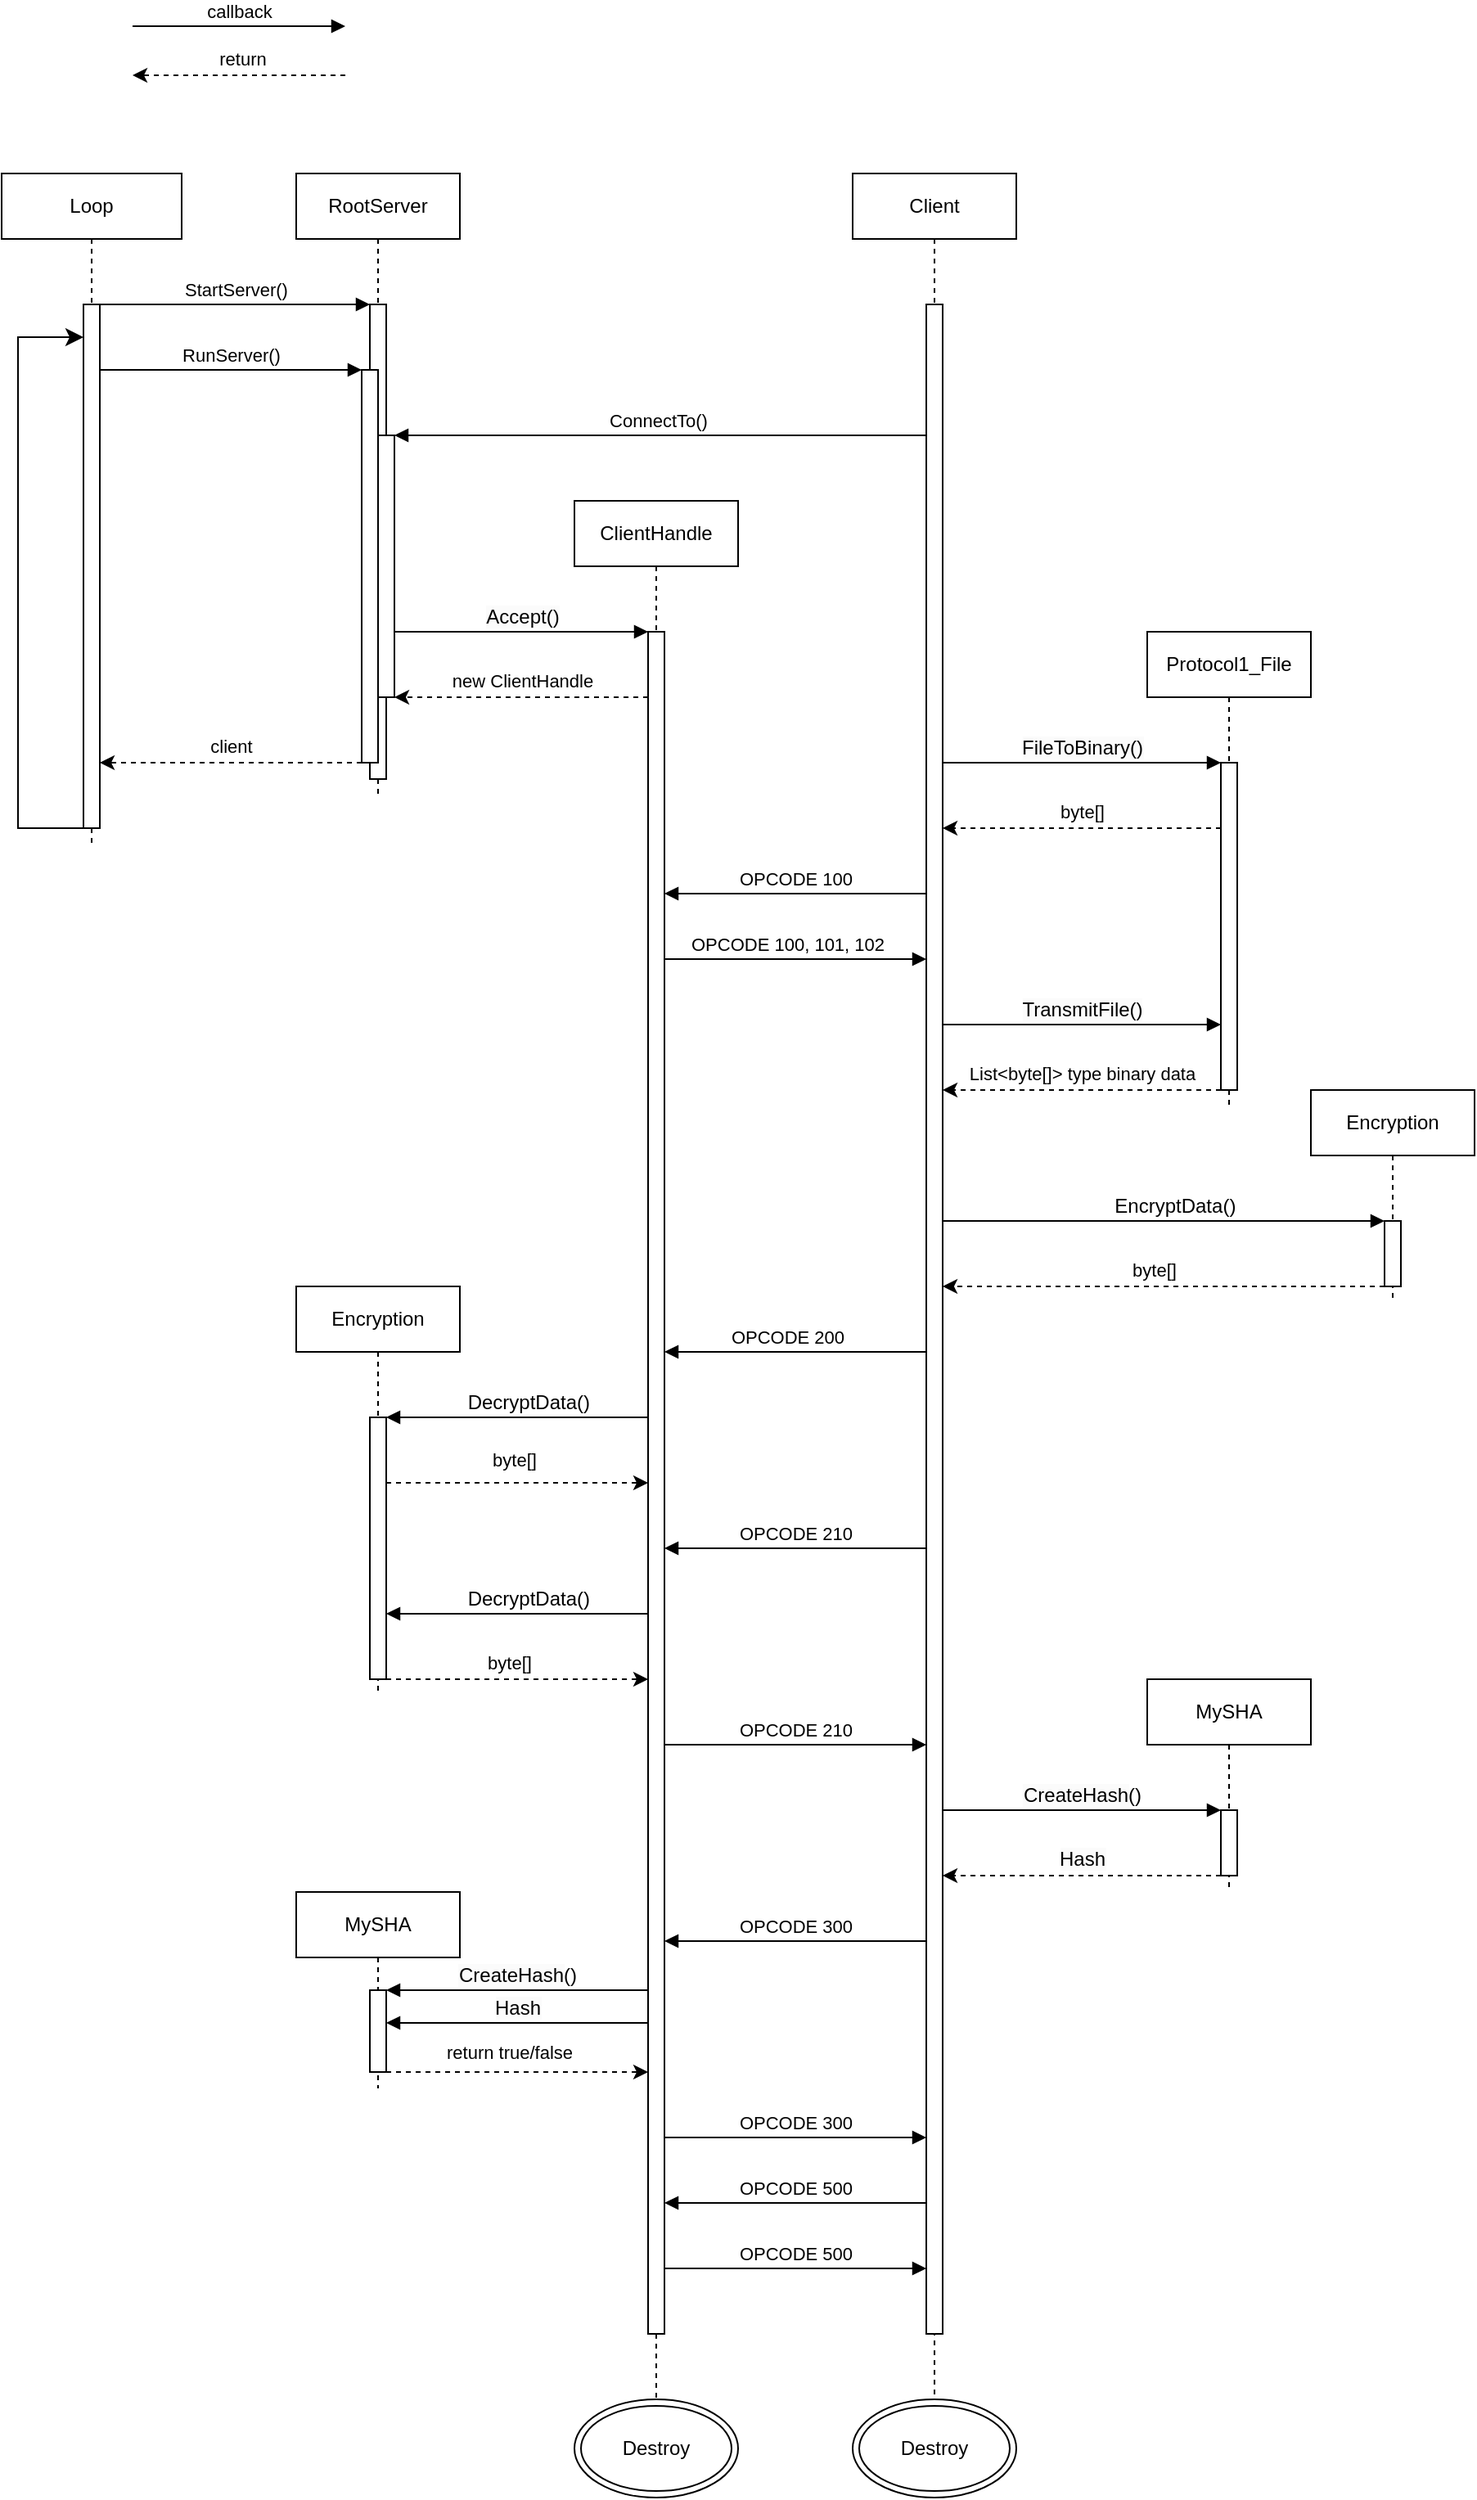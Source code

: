 <mxfile version="24.2.0" type="github" pages="2">
  <diagram name="FlowChart" id="2YBvvXClWsGukQMizWep">
    <mxGraphModel dx="5070" dy="2893" grid="1" gridSize="10" guides="1" tooltips="1" connect="1" arrows="1" fold="1" page="1" pageScale="1" pageWidth="850" pageHeight="1100" math="0" shadow="0">
      <root>
        <mxCell id="0" />
        <mxCell id="1" parent="0" />
        <mxCell id="aM9ryv3xv72pqoxQDRHE-1" value="Loop" style="shape=umlLifeline;perimeter=lifelinePerimeter;whiteSpace=wrap;html=1;container=0;dropTarget=0;collapsible=0;recursiveResize=0;outlineConnect=0;portConstraint=eastwest;newEdgeStyle={&quot;edgeStyle&quot;:&quot;elbowEdgeStyle&quot;,&quot;elbow&quot;:&quot;vertical&quot;,&quot;curved&quot;:0,&quot;rounded&quot;:0};" parent="1" vertex="1">
          <mxGeometry x="240" y="120" width="110" height="410" as="geometry" />
        </mxCell>
        <mxCell id="aM9ryv3xv72pqoxQDRHE-2" value="" style="html=1;points=[];perimeter=orthogonalPerimeter;outlineConnect=0;targetShapes=umlLifeline;portConstraint=eastwest;newEdgeStyle={&quot;edgeStyle&quot;:&quot;elbowEdgeStyle&quot;,&quot;elbow&quot;:&quot;vertical&quot;,&quot;curved&quot;:0,&quot;rounded&quot;:0};" parent="aM9ryv3xv72pqoxQDRHE-1" vertex="1">
          <mxGeometry x="50" y="80" width="10" height="320" as="geometry" />
        </mxCell>
        <mxCell id="aM9ryv3xv72pqoxQDRHE-5" value="RootServer" style="shape=umlLifeline;perimeter=lifelinePerimeter;whiteSpace=wrap;html=1;container=0;dropTarget=0;collapsible=0;recursiveResize=0;outlineConnect=0;portConstraint=eastwest;newEdgeStyle={&quot;edgeStyle&quot;:&quot;elbowEdgeStyle&quot;,&quot;elbow&quot;:&quot;vertical&quot;,&quot;curved&quot;:0,&quot;rounded&quot;:0};" parent="1" vertex="1">
          <mxGeometry x="420" y="120" width="100" height="380" as="geometry" />
        </mxCell>
        <mxCell id="aM9ryv3xv72pqoxQDRHE-6" value="" style="html=1;points=[];perimeter=orthogonalPerimeter;outlineConnect=0;targetShapes=umlLifeline;portConstraint=eastwest;newEdgeStyle={&quot;edgeStyle&quot;:&quot;elbowEdgeStyle&quot;,&quot;elbow&quot;:&quot;vertical&quot;,&quot;curved&quot;:0,&quot;rounded&quot;:0};" parent="aM9ryv3xv72pqoxQDRHE-5" vertex="1">
          <mxGeometry x="45" y="80" width="10" height="290" as="geometry" />
        </mxCell>
        <mxCell id="BWTJIb0yomok6V5Ke0bs-16" value="" style="html=1;points=[];perimeter=orthogonalPerimeter;outlineConnect=0;targetShapes=umlLifeline;portConstraint=eastwest;newEdgeStyle={&quot;edgeStyle&quot;:&quot;elbowEdgeStyle&quot;,&quot;elbow&quot;:&quot;vertical&quot;,&quot;curved&quot;:0,&quot;rounded&quot;:0};" parent="aM9ryv3xv72pqoxQDRHE-5" vertex="1">
          <mxGeometry x="40" y="120" width="10" height="240" as="geometry" />
        </mxCell>
        <mxCell id="BWTJIb0yomok6V5Ke0bs-19" value="" style="html=1;points=[];perimeter=orthogonalPerimeter;outlineConnect=0;targetShapes=umlLifeline;portConstraint=eastwest;newEdgeStyle={&quot;edgeStyle&quot;:&quot;elbowEdgeStyle&quot;,&quot;elbow&quot;:&quot;vertical&quot;,&quot;curved&quot;:0,&quot;rounded&quot;:0};" parent="aM9ryv3xv72pqoxQDRHE-5" vertex="1">
          <mxGeometry x="50" y="160" width="10" height="160" as="geometry" />
        </mxCell>
        <mxCell id="aM9ryv3xv72pqoxQDRHE-7" value="StartServer()" style="html=1;verticalAlign=bottom;endArrow=block;edgeStyle=elbowEdgeStyle;elbow=vertical;curved=0;rounded=0;" parent="1" source="aM9ryv3xv72pqoxQDRHE-2" target="aM9ryv3xv72pqoxQDRHE-6" edge="1">
          <mxGeometry relative="1" as="geometry">
            <mxPoint x="395" y="210" as="sourcePoint" />
            <Array as="points">
              <mxPoint x="380" y="200" />
            </Array>
          </mxGeometry>
        </mxCell>
        <mxCell id="aM9ryv3xv72pqoxQDRHE-9" value="callback" style="html=1;verticalAlign=bottom;endArrow=block;edgeStyle=elbowEdgeStyle;elbow=vertical;curved=0;rounded=0;" parent="1" edge="1">
          <mxGeometry relative="1" as="geometry">
            <mxPoint x="320" y="30" as="sourcePoint" />
            <Array as="points">
              <mxPoint x="430" y="30" />
            </Array>
            <mxPoint x="450" y="30" as="targetPoint" />
          </mxGeometry>
        </mxCell>
        <mxCell id="BWTJIb0yomok6V5Ke0bs-8" value="ClientHandle" style="shape=umlLifeline;perimeter=lifelinePerimeter;whiteSpace=wrap;html=1;container=0;dropTarget=0;collapsible=0;recursiveResize=0;outlineConnect=0;portConstraint=eastwest;newEdgeStyle={&quot;edgeStyle&quot;:&quot;elbowEdgeStyle&quot;,&quot;elbow&quot;:&quot;vertical&quot;,&quot;curved&quot;:0,&quot;rounded&quot;:0};" parent="1" vertex="1">
          <mxGeometry x="590" y="320" width="100" height="1160" as="geometry" />
        </mxCell>
        <mxCell id="BWTJIb0yomok6V5Ke0bs-9" value="" style="html=1;points=[];perimeter=orthogonalPerimeter;outlineConnect=0;targetShapes=umlLifeline;portConstraint=eastwest;newEdgeStyle={&quot;edgeStyle&quot;:&quot;elbowEdgeStyle&quot;,&quot;elbow&quot;:&quot;vertical&quot;,&quot;curved&quot;:0,&quot;rounded&quot;:0};" parent="BWTJIb0yomok6V5Ke0bs-8" vertex="1">
          <mxGeometry x="45" y="80" width="10" height="1040" as="geometry" />
        </mxCell>
        <mxCell id="BWTJIb0yomok6V5Ke0bs-10" value="Client" style="shape=umlLifeline;perimeter=lifelinePerimeter;whiteSpace=wrap;html=1;container=0;dropTarget=0;collapsible=0;recursiveResize=0;outlineConnect=0;portConstraint=eastwest;newEdgeStyle={&quot;edgeStyle&quot;:&quot;elbowEdgeStyle&quot;,&quot;elbow&quot;:&quot;vertical&quot;,&quot;curved&quot;:0,&quot;rounded&quot;:0};" parent="1" vertex="1">
          <mxGeometry x="760" y="120" width="100" height="1360" as="geometry" />
        </mxCell>
        <mxCell id="BWTJIb0yomok6V5Ke0bs-11" value="" style="html=1;points=[];perimeter=orthogonalPerimeter;outlineConnect=0;targetShapes=umlLifeline;portConstraint=eastwest;newEdgeStyle={&quot;edgeStyle&quot;:&quot;elbowEdgeStyle&quot;,&quot;elbow&quot;:&quot;vertical&quot;,&quot;curved&quot;:0,&quot;rounded&quot;:0};" parent="BWTJIb0yomok6V5Ke0bs-10" vertex="1">
          <mxGeometry x="45" y="80" width="10" height="1240" as="geometry" />
        </mxCell>
        <mxCell id="BWTJIb0yomok6V5Ke0bs-12" value="RunServer()" style="html=1;verticalAlign=bottom;endArrow=block;edgeStyle=elbowEdgeStyle;elbow=vertical;curved=0;rounded=0;entryX=0;entryY=0;entryDx=0;entryDy=0;" parent="1" source="aM9ryv3xv72pqoxQDRHE-2" edge="1">
          <mxGeometry relative="1" as="geometry">
            <mxPoint x="310" y="210" as="sourcePoint" />
            <Array as="points">
              <mxPoint x="390" y="240" />
            </Array>
            <mxPoint x="460" y="240" as="targetPoint" />
          </mxGeometry>
        </mxCell>
        <mxCell id="BWTJIb0yomok6V5Ke0bs-13" value="ConnectTo()" style="html=1;verticalAlign=bottom;endArrow=block;edgeStyle=elbowEdgeStyle;elbow=vertical;curved=0;rounded=0;" parent="1" source="BWTJIb0yomok6V5Ke0bs-11" target="BWTJIb0yomok6V5Ke0bs-19" edge="1">
          <mxGeometry x="0.011" relative="1" as="geometry">
            <mxPoint x="570" y="300" as="sourcePoint" />
            <Array as="points">
              <mxPoint x="550" y="280" />
            </Array>
            <mxPoint x="480" y="280" as="targetPoint" />
            <mxPoint as="offset" />
          </mxGeometry>
        </mxCell>
        <mxCell id="BWTJIb0yomok6V5Ke0bs-17" value="" style="endArrow=classic;html=1;rounded=0;dashed=1;" parent="1" source="BWTJIb0yomok6V5Ke0bs-16" target="aM9ryv3xv72pqoxQDRHE-2" edge="1">
          <mxGeometry width="50" height="50" relative="1" as="geometry">
            <mxPoint x="490" y="330" as="sourcePoint" />
            <mxPoint x="540" y="280" as="targetPoint" />
            <Array as="points">
              <mxPoint x="380" y="480" />
            </Array>
          </mxGeometry>
        </mxCell>
        <mxCell id="BWTJIb0yomok6V5Ke0bs-18" value="client" style="edgeLabel;html=1;align=center;verticalAlign=middle;resizable=0;points=[];" parent="BWTJIb0yomok6V5Ke0bs-17" vertex="1" connectable="0">
          <mxGeometry x="0.113" y="1" relative="1" as="geometry">
            <mxPoint x="9" y="-11" as="offset" />
          </mxGeometry>
        </mxCell>
        <mxCell id="BWTJIb0yomok6V5Ke0bs-20" value="&lt;span style=&quot;font-size: 12px; text-wrap-mode: wrap; background-color: rgb(251, 251, 251);&quot;&gt;Accept()&lt;/span&gt;" style="html=1;verticalAlign=bottom;endArrow=block;edgeStyle=elbowEdgeStyle;elbow=vertical;curved=0;rounded=0;" parent="1" source="BWTJIb0yomok6V5Ke0bs-19" target="BWTJIb0yomok6V5Ke0bs-9" edge="1">
          <mxGeometry x="-0.003" relative="1" as="geometry">
            <mxPoint x="310" y="210" as="sourcePoint" />
            <Array as="points">
              <mxPoint x="510" y="400" />
            </Array>
            <mxPoint x="475" y="210" as="targetPoint" />
            <mxPoint as="offset" />
          </mxGeometry>
        </mxCell>
        <mxCell id="BWTJIb0yomok6V5Ke0bs-21" value="" style="endArrow=classic;html=1;rounded=0;dashed=1;" parent="1" source="BWTJIb0yomok6V5Ke0bs-9" target="BWTJIb0yomok6V5Ke0bs-19" edge="1">
          <mxGeometry width="50" height="50" relative="1" as="geometry">
            <mxPoint x="470" y="330" as="sourcePoint" />
            <mxPoint x="310" y="330" as="targetPoint" />
            <Array as="points">
              <mxPoint x="590" y="440" />
            </Array>
          </mxGeometry>
        </mxCell>
        <mxCell id="BWTJIb0yomok6V5Ke0bs-22" value="new ClientHandle" style="edgeLabel;html=1;align=center;verticalAlign=middle;resizable=0;points=[];" parent="BWTJIb0yomok6V5Ke0bs-21" vertex="1" connectable="0">
          <mxGeometry x="0.113" y="1" relative="1" as="geometry">
            <mxPoint x="9" y="-11" as="offset" />
          </mxGeometry>
        </mxCell>
        <mxCell id="dHwghNjNQ53B7s980lVL-1" value="" style="endArrow=classic;html=1;rounded=0;dashed=1;" parent="1" edge="1">
          <mxGeometry width="50" height="50" relative="1" as="geometry">
            <mxPoint x="450" y="60" as="sourcePoint" />
            <mxPoint x="320" y="60" as="targetPoint" />
            <Array as="points">
              <mxPoint x="430" y="60" />
            </Array>
          </mxGeometry>
        </mxCell>
        <mxCell id="dHwghNjNQ53B7s980lVL-2" value="return" style="edgeLabel;html=1;align=center;verticalAlign=middle;resizable=0;points=[];" parent="dHwghNjNQ53B7s980lVL-1" vertex="1" connectable="0">
          <mxGeometry x="0.113" y="1" relative="1" as="geometry">
            <mxPoint x="9" y="-11" as="offset" />
          </mxGeometry>
        </mxCell>
        <mxCell id="dHwghNjNQ53B7s980lVL-3" value="OPCODE 100" style="html=1;verticalAlign=bottom;endArrow=block;edgeStyle=elbowEdgeStyle;elbow=vertical;curved=0;rounded=0;" parent="1" source="BWTJIb0yomok6V5Ke0bs-11" target="BWTJIb0yomok6V5Ke0bs-9" edge="1">
          <mxGeometry relative="1" as="geometry">
            <mxPoint x="630" y="500" as="sourcePoint" />
            <Array as="points">
              <mxPoint x="670" y="560" />
            </Array>
            <mxPoint x="795" y="500" as="targetPoint" />
          </mxGeometry>
        </mxCell>
        <mxCell id="dHwghNjNQ53B7s980lVL-4" value="OPCODE 100, 101, 102" style="html=1;verticalAlign=bottom;endArrow=block;edgeStyle=elbowEdgeStyle;elbow=vertical;curved=0;rounded=0;" parent="1" source="BWTJIb0yomok6V5Ke0bs-9" target="BWTJIb0yomok6V5Ke0bs-11" edge="1">
          <mxGeometry x="-0.062" relative="1" as="geometry">
            <mxPoint x="815" y="490" as="sourcePoint" />
            <Array as="points">
              <mxPoint x="760" y="600" />
            </Array>
            <mxPoint x="655" y="490" as="targetPoint" />
            <mxPoint as="offset" />
          </mxGeometry>
        </mxCell>
        <mxCell id="dHwghNjNQ53B7s980lVL-5" value="OPCODE 200" style="html=1;verticalAlign=bottom;endArrow=block;edgeStyle=elbowEdgeStyle;elbow=vertical;curved=0;rounded=0;" parent="1" source="BWTJIb0yomok6V5Ke0bs-11" target="BWTJIb0yomok6V5Ke0bs-9" edge="1">
          <mxGeometry x="0.062" relative="1" as="geometry">
            <mxPoint x="750" y="610" as="sourcePoint" />
            <Array as="points">
              <mxPoint x="680" y="840" />
            </Array>
            <mxPoint x="640" y="560" as="targetPoint" />
            <mxPoint as="offset" />
          </mxGeometry>
        </mxCell>
        <mxCell id="dHwghNjNQ53B7s980lVL-6" value="OPCODE 300" style="html=1;verticalAlign=bottom;endArrow=block;edgeStyle=elbowEdgeStyle;elbow=vertical;curved=0;rounded=0;" parent="1" source="BWTJIb0yomok6V5Ke0bs-11" target="BWTJIb0yomok6V5Ke0bs-9" edge="1">
          <mxGeometry relative="1" as="geometry">
            <mxPoint x="655" y="530" as="sourcePoint" />
            <Array as="points">
              <mxPoint x="760" y="1200" />
            </Array>
            <mxPoint x="710" y="600" as="targetPoint" />
            <mxPoint as="offset" />
          </mxGeometry>
        </mxCell>
        <mxCell id="dHwghNjNQ53B7s980lVL-7" value="OPCODE 300" style="html=1;verticalAlign=bottom;endArrow=block;edgeStyle=elbowEdgeStyle;elbow=vertical;curved=0;rounded=0;" parent="1" source="BWTJIb0yomok6V5Ke0bs-9" target="BWTJIb0yomok6V5Ke0bs-11" edge="1">
          <mxGeometry relative="1" as="geometry">
            <mxPoint x="655" y="650" as="sourcePoint" />
            <Array as="points">
              <mxPoint x="760" y="1320" />
            </Array>
            <mxPoint x="815" y="650" as="targetPoint" />
            <mxPoint as="offset" />
          </mxGeometry>
        </mxCell>
        <mxCell id="dHwghNjNQ53B7s980lVL-8" value="OPCODE 210" style="html=1;verticalAlign=bottom;endArrow=block;edgeStyle=elbowEdgeStyle;elbow=vertical;curved=0;rounded=0;" parent="1" source="BWTJIb0yomok6V5Ke0bs-9" target="BWTJIb0yomok6V5Ke0bs-11" edge="1">
          <mxGeometry relative="1" as="geometry">
            <mxPoint x="655" y="690" as="sourcePoint" />
            <Array as="points">
              <mxPoint x="730" y="1080" />
            </Array>
            <mxPoint x="815" y="690" as="targetPoint" />
            <mxPoint as="offset" />
          </mxGeometry>
        </mxCell>
        <mxCell id="dHwghNjNQ53B7s980lVL-11" value="Protocol1_File" style="shape=umlLifeline;perimeter=lifelinePerimeter;whiteSpace=wrap;html=1;container=0;dropTarget=0;collapsible=0;recursiveResize=0;outlineConnect=0;portConstraint=eastwest;newEdgeStyle={&quot;edgeStyle&quot;:&quot;elbowEdgeStyle&quot;,&quot;elbow&quot;:&quot;vertical&quot;,&quot;curved&quot;:0,&quot;rounded&quot;:0};" parent="1" vertex="1">
          <mxGeometry x="940" y="400" width="100" height="290" as="geometry" />
        </mxCell>
        <mxCell id="dHwghNjNQ53B7s980lVL-12" value="" style="html=1;points=[];perimeter=orthogonalPerimeter;outlineConnect=0;targetShapes=umlLifeline;portConstraint=eastwest;newEdgeStyle={&quot;edgeStyle&quot;:&quot;elbowEdgeStyle&quot;,&quot;elbow&quot;:&quot;vertical&quot;,&quot;curved&quot;:0,&quot;rounded&quot;:0};" parent="dHwghNjNQ53B7s980lVL-11" vertex="1">
          <mxGeometry x="45" y="80" width="10" height="200" as="geometry" />
        </mxCell>
        <mxCell id="dHwghNjNQ53B7s980lVL-13" value="&lt;span style=&quot;font-size: 12px; text-wrap-mode: wrap; background-color: rgb(251, 251, 251);&quot;&gt;FileToBinary()&lt;/span&gt;" style="html=1;verticalAlign=bottom;endArrow=block;edgeStyle=elbowEdgeStyle;elbow=vertical;curved=0;rounded=0;" parent="1" source="BWTJIb0yomok6V5Ke0bs-11" target="dHwghNjNQ53B7s980lVL-12" edge="1">
          <mxGeometry x="-0.003" relative="1" as="geometry">
            <mxPoint x="800" y="520" as="sourcePoint" />
            <Array as="points">
              <mxPoint x="860" y="480" />
            </Array>
            <mxPoint x="955" y="520" as="targetPoint" />
            <mxPoint as="offset" />
          </mxGeometry>
        </mxCell>
        <mxCell id="dHwghNjNQ53B7s980lVL-14" value="" style="endArrow=classic;html=1;rounded=0;dashed=1;" parent="1" source="dHwghNjNQ53B7s980lVL-12" target="BWTJIb0yomok6V5Ke0bs-11" edge="1">
          <mxGeometry width="50" height="50" relative="1" as="geometry">
            <mxPoint x="645" y="450" as="sourcePoint" />
            <mxPoint x="490" y="450" as="targetPoint" />
            <Array as="points">
              <mxPoint x="940" y="520" />
            </Array>
          </mxGeometry>
        </mxCell>
        <mxCell id="dHwghNjNQ53B7s980lVL-15" value="byte[]" style="edgeLabel;html=1;align=center;verticalAlign=middle;resizable=0;points=[];" parent="dHwghNjNQ53B7s980lVL-14" vertex="1" connectable="0">
          <mxGeometry x="0.113" y="1" relative="1" as="geometry">
            <mxPoint x="9" y="-11" as="offset" />
          </mxGeometry>
        </mxCell>
        <mxCell id="dHwghNjNQ53B7s980lVL-16" value="&lt;span style=&quot;font-size: 12px; text-wrap-mode: wrap; background-color: rgb(251, 251, 251);&quot;&gt;TransmitFile()&lt;/span&gt;" style="html=1;verticalAlign=bottom;endArrow=block;edgeStyle=elbowEdgeStyle;elbow=vertical;curved=0;rounded=0;" parent="1" source="BWTJIb0yomok6V5Ke0bs-11" target="dHwghNjNQ53B7s980lVL-12" edge="1">
          <mxGeometry x="-0.003" relative="1" as="geometry">
            <mxPoint x="820" y="570" as="sourcePoint" />
            <Array as="points">
              <mxPoint x="830" y="640" />
            </Array>
            <mxPoint x="990" y="570" as="targetPoint" />
            <mxPoint as="offset" />
          </mxGeometry>
        </mxCell>
        <mxCell id="dHwghNjNQ53B7s980lVL-17" value="" style="endArrow=classic;html=1;rounded=0;dashed=1;" parent="1" source="dHwghNjNQ53B7s980lVL-12" target="BWTJIb0yomok6V5Ke0bs-11" edge="1">
          <mxGeometry width="50" height="50" relative="1" as="geometry">
            <mxPoint x="995" y="560" as="sourcePoint" />
            <mxPoint x="825" y="560" as="targetPoint" />
            <Array as="points">
              <mxPoint x="920" y="680" />
            </Array>
          </mxGeometry>
        </mxCell>
        <mxCell id="dHwghNjNQ53B7s980lVL-18" value="List&amp;lt;byte[]&amp;gt; type binary data" style="edgeLabel;html=1;align=center;verticalAlign=middle;resizable=0;points=[];" parent="dHwghNjNQ53B7s980lVL-17" vertex="1" connectable="0">
          <mxGeometry x="0.113" y="1" relative="1" as="geometry">
            <mxPoint x="9" y="-11" as="offset" />
          </mxGeometry>
        </mxCell>
        <mxCell id="pczVk37zEd-j-2-A9qn--1" value="OPCODE 210" style="html=1;verticalAlign=bottom;endArrow=block;edgeStyle=elbowEdgeStyle;elbow=vertical;curved=0;rounded=0;" parent="1" source="BWTJIb0yomok6V5Ke0bs-11" target="BWTJIb0yomok6V5Ke0bs-9" edge="1">
          <mxGeometry relative="1" as="geometry">
            <mxPoint x="815" y="730" as="sourcePoint" />
            <Array as="points">
              <mxPoint x="750" y="960" />
            </Array>
            <mxPoint x="655" y="730" as="targetPoint" />
          </mxGeometry>
        </mxCell>
        <mxCell id="pczVk37zEd-j-2-A9qn--3" value="Encryption" style="shape=umlLifeline;perimeter=lifelinePerimeter;whiteSpace=wrap;html=1;container=0;dropTarget=0;collapsible=0;recursiveResize=0;outlineConnect=0;portConstraint=eastwest;newEdgeStyle={&quot;edgeStyle&quot;:&quot;elbowEdgeStyle&quot;,&quot;elbow&quot;:&quot;vertical&quot;,&quot;curved&quot;:0,&quot;rounded&quot;:0};" parent="1" vertex="1">
          <mxGeometry x="1040" y="680" width="100" height="130" as="geometry" />
        </mxCell>
        <mxCell id="pczVk37zEd-j-2-A9qn--4" value="" style="html=1;points=[];perimeter=orthogonalPerimeter;outlineConnect=0;targetShapes=umlLifeline;portConstraint=eastwest;newEdgeStyle={&quot;edgeStyle&quot;:&quot;elbowEdgeStyle&quot;,&quot;elbow&quot;:&quot;vertical&quot;,&quot;curved&quot;:0,&quot;rounded&quot;:0};" parent="pczVk37zEd-j-2-A9qn--3" vertex="1">
          <mxGeometry x="45" y="80" width="10" height="40" as="geometry" />
        </mxCell>
        <mxCell id="pczVk37zEd-j-2-A9qn--5" value="&lt;div&gt;&lt;span style=&quot;font-size: 12px; text-wrap-mode: wrap;&quot;&gt;&amp;nbsp; &amp;nbsp; EncryptData()&lt;/span&gt;&lt;/div&gt;" style="html=1;verticalAlign=bottom;endArrow=block;edgeStyle=elbowEdgeStyle;elbow=vertical;curved=0;rounded=0;" parent="1" source="BWTJIb0yomok6V5Ke0bs-11" target="pczVk37zEd-j-2-A9qn--4" edge="1">
          <mxGeometry x="-0.003" relative="1" as="geometry">
            <mxPoint x="825" y="650" as="sourcePoint" />
            <Array as="points">
              <mxPoint x="950" y="760" />
            </Array>
            <mxPoint x="995" y="650" as="targetPoint" />
            <mxPoint as="offset" />
          </mxGeometry>
        </mxCell>
        <mxCell id="pczVk37zEd-j-2-A9qn--6" value="" style="endArrow=classic;html=1;rounded=0;dashed=1;" parent="1" source="pczVk37zEd-j-2-A9qn--4" target="BWTJIb0yomok6V5Ke0bs-11" edge="1">
          <mxGeometry width="50" height="50" relative="1" as="geometry">
            <mxPoint x="995" y="530" as="sourcePoint" />
            <mxPoint x="825" y="530" as="targetPoint" />
            <Array as="points">
              <mxPoint x="960" y="800" />
            </Array>
          </mxGeometry>
        </mxCell>
        <mxCell id="pczVk37zEd-j-2-A9qn--7" value="byte[]" style="edgeLabel;html=1;align=center;verticalAlign=middle;resizable=0;points=[];" parent="pczVk37zEd-j-2-A9qn--6" vertex="1" connectable="0">
          <mxGeometry x="0.113" y="1" relative="1" as="geometry">
            <mxPoint x="9" y="-11" as="offset" />
          </mxGeometry>
        </mxCell>
        <mxCell id="pczVk37zEd-j-2-A9qn--8" value="MySHA" style="shape=umlLifeline;perimeter=lifelinePerimeter;whiteSpace=wrap;html=1;container=0;dropTarget=0;collapsible=0;recursiveResize=0;outlineConnect=0;portConstraint=eastwest;newEdgeStyle={&quot;edgeStyle&quot;:&quot;elbowEdgeStyle&quot;,&quot;elbow&quot;:&quot;vertical&quot;,&quot;curved&quot;:0,&quot;rounded&quot;:0};" parent="1" vertex="1">
          <mxGeometry x="420" y="1170" width="100" height="120" as="geometry" />
        </mxCell>
        <mxCell id="pczVk37zEd-j-2-A9qn--9" value="" style="html=1;points=[];perimeter=orthogonalPerimeter;outlineConnect=0;targetShapes=umlLifeline;portConstraint=eastwest;newEdgeStyle={&quot;edgeStyle&quot;:&quot;elbowEdgeStyle&quot;,&quot;elbow&quot;:&quot;vertical&quot;,&quot;curved&quot;:0,&quot;rounded&quot;:0};" parent="pczVk37zEd-j-2-A9qn--8" vertex="1">
          <mxGeometry x="45" y="60" width="10" height="50" as="geometry" />
        </mxCell>
        <mxCell id="pczVk37zEd-j-2-A9qn--10" value="Encryption" style="shape=umlLifeline;perimeter=lifelinePerimeter;whiteSpace=wrap;html=1;container=0;dropTarget=0;collapsible=0;recursiveResize=0;outlineConnect=0;portConstraint=eastwest;newEdgeStyle={&quot;edgeStyle&quot;:&quot;elbowEdgeStyle&quot;,&quot;elbow&quot;:&quot;vertical&quot;,&quot;curved&quot;:0,&quot;rounded&quot;:0};" parent="1" vertex="1">
          <mxGeometry x="420" y="800" width="100" height="250" as="geometry" />
        </mxCell>
        <mxCell id="pczVk37zEd-j-2-A9qn--11" value="" style="html=1;points=[];perimeter=orthogonalPerimeter;outlineConnect=0;targetShapes=umlLifeline;portConstraint=eastwest;newEdgeStyle={&quot;edgeStyle&quot;:&quot;elbowEdgeStyle&quot;,&quot;elbow&quot;:&quot;vertical&quot;,&quot;curved&quot;:0,&quot;rounded&quot;:0};" parent="pczVk37zEd-j-2-A9qn--10" vertex="1">
          <mxGeometry x="45" y="80" width="10" height="160" as="geometry" />
        </mxCell>
        <mxCell id="pczVk37zEd-j-2-A9qn--12" value="&lt;div&gt;&lt;span style=&quot;font-size: 12px; text-wrap-mode: wrap;&quot;&gt;&amp;nbsp; &amp;nbsp; DecryptData()&lt;/span&gt;&lt;/div&gt;" style="html=1;verticalAlign=bottom;endArrow=block;edgeStyle=elbowEdgeStyle;elbow=vertical;curved=0;rounded=0;" parent="1" source="BWTJIb0yomok6V5Ke0bs-9" target="pczVk37zEd-j-2-A9qn--11" edge="1">
          <mxGeometry x="-0.003" relative="1" as="geometry">
            <mxPoint x="825" y="770" as="sourcePoint" />
            <Array as="points">
              <mxPoint x="540" y="880" />
            </Array>
            <mxPoint x="510" y="880" as="targetPoint" />
            <mxPoint as="offset" />
          </mxGeometry>
        </mxCell>
        <mxCell id="pczVk37zEd-j-2-A9qn--13" value="" style="endArrow=classic;html=1;rounded=0;dashed=1;" parent="1" source="pczVk37zEd-j-2-A9qn--11" target="BWTJIb0yomok6V5Ke0bs-9" edge="1">
          <mxGeometry width="50" height="50" relative="1" as="geometry">
            <mxPoint x="760" y="920" as="sourcePoint" />
            <mxPoint x="490" y="920" as="targetPoint" />
            <Array as="points">
              <mxPoint x="635" y="920" />
            </Array>
          </mxGeometry>
        </mxCell>
        <mxCell id="pczVk37zEd-j-2-A9qn--15" value="byte[]" style="edgeLabel;html=1;align=center;verticalAlign=middle;resizable=0;points=[];" parent="1" vertex="1" connectable="0">
          <mxGeometry x="953.714" y="800" as="geometry">
            <mxPoint x="-401" y="106" as="offset" />
          </mxGeometry>
        </mxCell>
        <mxCell id="pczVk37zEd-j-2-A9qn--16" value="&lt;div&gt;&lt;span style=&quot;font-size: 12px; text-wrap-mode: wrap;&quot;&gt;&amp;nbsp; &amp;nbsp; DecryptData()&lt;/span&gt;&lt;/div&gt;" style="html=1;verticalAlign=bottom;endArrow=block;edgeStyle=elbowEdgeStyle;elbow=vertical;curved=0;rounded=0;" parent="1" source="BWTJIb0yomok6V5Ke0bs-9" target="pczVk37zEd-j-2-A9qn--11" edge="1">
          <mxGeometry x="-0.003" relative="1" as="geometry">
            <mxPoint x="645" y="890" as="sourcePoint" />
            <Array as="points">
              <mxPoint x="550" y="1000" />
            </Array>
            <mxPoint x="485" y="890" as="targetPoint" />
            <mxPoint as="offset" />
          </mxGeometry>
        </mxCell>
        <mxCell id="pczVk37zEd-j-2-A9qn--17" value="" style="endArrow=classic;html=1;rounded=0;dashed=1;" parent="1" source="pczVk37zEd-j-2-A9qn--11" target="BWTJIb0yomok6V5Ke0bs-9" edge="1">
          <mxGeometry width="50" height="50" relative="1" as="geometry">
            <mxPoint x="650" y="1040" as="sourcePoint" />
            <mxPoint x="610" y="1040" as="targetPoint" />
            <Array as="points">
              <mxPoint x="580" y="1040" />
            </Array>
          </mxGeometry>
        </mxCell>
        <mxCell id="pczVk37zEd-j-2-A9qn--18" value="byte[]" style="edgeLabel;html=1;align=center;verticalAlign=middle;resizable=0;points=[];" parent="pczVk37zEd-j-2-A9qn--17" vertex="1" connectable="0">
          <mxGeometry x="0.113" y="1" relative="1" as="geometry">
            <mxPoint x="-14" y="-9" as="offset" />
          </mxGeometry>
        </mxCell>
        <mxCell id="pczVk37zEd-j-2-A9qn--19" value="MySHA" style="shape=umlLifeline;perimeter=lifelinePerimeter;whiteSpace=wrap;html=1;container=0;dropTarget=0;collapsible=0;recursiveResize=0;outlineConnect=0;portConstraint=eastwest;newEdgeStyle={&quot;edgeStyle&quot;:&quot;elbowEdgeStyle&quot;,&quot;elbow&quot;:&quot;vertical&quot;,&quot;curved&quot;:0,&quot;rounded&quot;:0};" parent="1" vertex="1">
          <mxGeometry x="940" y="1040" width="100" height="130" as="geometry" />
        </mxCell>
        <mxCell id="pczVk37zEd-j-2-A9qn--20" value="" style="html=1;points=[];perimeter=orthogonalPerimeter;outlineConnect=0;targetShapes=umlLifeline;portConstraint=eastwest;newEdgeStyle={&quot;edgeStyle&quot;:&quot;elbowEdgeStyle&quot;,&quot;elbow&quot;:&quot;vertical&quot;,&quot;curved&quot;:0,&quot;rounded&quot;:0};" parent="pczVk37zEd-j-2-A9qn--19" vertex="1">
          <mxGeometry x="45" y="80" width="10" height="40" as="geometry" />
        </mxCell>
        <mxCell id="pczVk37zEd-j-2-A9qn--22" value="&lt;div&gt;&lt;span style=&quot;background-color: rgb(251, 251, 251); font-size: 12px; text-align: left; text-wrap-mode: wrap;&quot;&gt;CreateHash&lt;/span&gt;&lt;span style=&quot;font-size: 12px; text-wrap-mode: wrap;&quot;&gt;()&lt;/span&gt;&lt;/div&gt;" style="html=1;verticalAlign=bottom;endArrow=block;edgeStyle=elbowEdgeStyle;elbow=vertical;curved=0;rounded=0;" parent="1" source="BWTJIb0yomok6V5Ke0bs-11" target="pczVk37zEd-j-2-A9qn--20" edge="1">
          <mxGeometry x="-0.003" relative="1" as="geometry">
            <mxPoint x="830" y="1010" as="sourcePoint" />
            <Array as="points">
              <mxPoint x="950" y="1120" />
            </Array>
            <mxPoint x="1100" y="1010" as="targetPoint" />
            <mxPoint as="offset" />
          </mxGeometry>
        </mxCell>
        <mxCell id="pczVk37zEd-j-2-A9qn--23" value="" style="endArrow=classic;html=1;rounded=0;dashed=1;" parent="1" source="pczVk37zEd-j-2-A9qn--20" target="BWTJIb0yomok6V5Ke0bs-11" edge="1">
          <mxGeometry width="50" height="50" relative="1" as="geometry">
            <mxPoint x="980" y="1160" as="sourcePoint" />
            <mxPoint x="810" y="1160" as="targetPoint" />
            <Array as="points">
              <mxPoint x="935" y="1160" />
            </Array>
          </mxGeometry>
        </mxCell>
        <mxCell id="pczVk37zEd-j-2-A9qn--24" value="&lt;span style=&quot;font-size: 12px; text-align: left; text-wrap-mode: wrap; background-color: rgb(251, 251, 251);&quot;&gt;Hash&lt;/span&gt;" style="edgeLabel;html=1;align=center;verticalAlign=middle;resizable=0;points=[];" parent="pczVk37zEd-j-2-A9qn--23" vertex="1" connectable="0">
          <mxGeometry x="0.113" y="1" relative="1" as="geometry">
            <mxPoint x="9" y="-11" as="offset" />
          </mxGeometry>
        </mxCell>
        <mxCell id="pczVk37zEd-j-2-A9qn--26" value="&lt;div&gt;&lt;span style=&quot;background-color: rgb(251, 251, 251); font-size: 12px; text-align: left; text-wrap-mode: wrap;&quot;&gt;Hash&lt;/span&gt;&lt;/div&gt;" style="html=1;verticalAlign=bottom;endArrow=block;edgeStyle=elbowEdgeStyle;elbow=vertical;curved=0;rounded=0;" parent="1" source="BWTJIb0yomok6V5Ke0bs-9" target="pczVk37zEd-j-2-A9qn--9" edge="1">
          <mxGeometry x="-0.003" relative="1" as="geometry">
            <mxPoint x="470" y="1240" as="sourcePoint" />
            <Array as="points">
              <mxPoint x="600" y="1250" />
            </Array>
            <mxPoint x="540" y="1300" as="targetPoint" />
            <mxPoint as="offset" />
          </mxGeometry>
        </mxCell>
        <mxCell id="pczVk37zEd-j-2-A9qn--27" value="" style="endArrow=classic;html=1;rounded=0;dashed=1;" parent="1" source="pczVk37zEd-j-2-A9qn--9" target="BWTJIb0yomok6V5Ke0bs-9" edge="1">
          <mxGeometry width="50" height="50" relative="1" as="geometry">
            <mxPoint x="640" y="1280" as="sourcePoint" />
            <mxPoint x="470" y="1280" as="targetPoint" />
            <Array as="points">
              <mxPoint x="590" y="1280" />
            </Array>
          </mxGeometry>
        </mxCell>
        <mxCell id="pczVk37zEd-j-2-A9qn--28" value="return true/false" style="edgeLabel;html=1;align=center;verticalAlign=middle;resizable=0;points=[];" parent="pczVk37zEd-j-2-A9qn--27" vertex="1" connectable="0">
          <mxGeometry x="0.113" y="1" relative="1" as="geometry">
            <mxPoint x="-14" y="-11" as="offset" />
          </mxGeometry>
        </mxCell>
        <mxCell id="pczVk37zEd-j-2-A9qn--29" value="&lt;div&gt;&lt;span style=&quot;background-color: rgb(251, 251, 251); font-size: 12px; text-align: left; text-wrap-mode: wrap;&quot;&gt;CreateHash&lt;/span&gt;&lt;span style=&quot;font-size: 12px; text-wrap-mode: wrap;&quot;&gt;()&lt;/span&gt;&lt;/div&gt;" style="html=1;verticalAlign=bottom;endArrow=block;edgeStyle=elbowEdgeStyle;elbow=vertical;curved=0;rounded=0;" parent="1" source="BWTJIb0yomok6V5Ke0bs-9" target="pczVk37zEd-j-2-A9qn--9" edge="1">
          <mxGeometry x="-0.003" relative="1" as="geometry">
            <mxPoint x="650" y="1230" as="sourcePoint" />
            <Array as="points">
              <mxPoint x="580" y="1230" />
            </Array>
            <mxPoint x="820" y="1230" as="targetPoint" />
            <mxPoint as="offset" />
          </mxGeometry>
        </mxCell>
        <mxCell id="AjaFkrIq5iNIOtdU_EzF-6" value="" style="edgeStyle=elbowEdgeStyle;elbow=horizontal;endArrow=classic;html=1;curved=0;rounded=0;endSize=8;startSize=8;" edge="1" parent="1" target="aM9ryv3xv72pqoxQDRHE-2">
          <mxGeometry width="50" height="50" relative="1" as="geometry">
            <mxPoint x="290" y="520" as="sourcePoint" />
            <mxPoint x="210" y="460" as="targetPoint" />
            <Array as="points">
              <mxPoint x="250" y="220" />
            </Array>
          </mxGeometry>
        </mxCell>
        <mxCell id="AjaFkrIq5iNIOtdU_EzF-7" value="OPCODE 500" style="html=1;verticalAlign=bottom;endArrow=block;edgeStyle=elbowEdgeStyle;elbow=vertical;curved=0;rounded=0;" edge="1" parent="1" source="BWTJIb0yomok6V5Ke0bs-9" target="BWTJIb0yomok6V5Ke0bs-11">
          <mxGeometry relative="1" as="geometry">
            <mxPoint x="655" y="1330" as="sourcePoint" />
            <Array as="points">
              <mxPoint x="770" y="1400" />
            </Array>
            <mxPoint x="815" y="1330" as="targetPoint" />
            <mxPoint as="offset" />
          </mxGeometry>
        </mxCell>
        <mxCell id="AjaFkrIq5iNIOtdU_EzF-8" value="OPCODE 500" style="html=1;verticalAlign=bottom;endArrow=block;edgeStyle=elbowEdgeStyle;elbow=vertical;curved=0;rounded=0;" edge="1" parent="1" source="BWTJIb0yomok6V5Ke0bs-11" target="BWTJIb0yomok6V5Ke0bs-9">
          <mxGeometry relative="1" as="geometry">
            <mxPoint x="655" y="1410" as="sourcePoint" />
            <Array as="points">
              <mxPoint x="780" y="1360" />
            </Array>
            <mxPoint x="815" y="1410" as="targetPoint" />
            <mxPoint as="offset" />
          </mxGeometry>
        </mxCell>
        <mxCell id="AjaFkrIq5iNIOtdU_EzF-11" value="Destroy" style="ellipse;shape=doubleEllipse;whiteSpace=wrap;html=1;" vertex="1" parent="1">
          <mxGeometry x="590" y="1480" width="100" height="60" as="geometry" />
        </mxCell>
        <mxCell id="AjaFkrIq5iNIOtdU_EzF-13" value="Destroy" style="ellipse;shape=doubleEllipse;whiteSpace=wrap;html=1;" vertex="1" parent="1">
          <mxGeometry x="760" y="1480" width="100" height="60" as="geometry" />
        </mxCell>
      </root>
    </mxGraphModel>
  </diagram>
  <diagram id="F74FcNkUiHH58SdlEUc_" name="Relationship">
    <mxGraphModel dx="3592" dy="1578" grid="1" gridSize="10" guides="1" tooltips="1" connect="1" arrows="1" fold="1" page="1" pageScale="1" pageWidth="827" pageHeight="1169" math="0" shadow="0">
      <root>
        <mxCell id="0" />
        <mxCell id="1" parent="0" />
        <mxCell id="SMr1mTFWLgsmZn_ZOApX-66" style="rounded=0;orthogonalLoop=1;jettySize=auto;html=1;entryX=0.5;entryY=1;entryDx=0;entryDy=0;elbow=vertical;startArrow=oval;startFill=0;endArrow=classicThin;endFill=1;" edge="1" parent="1" source="SMr1mTFWLgsmZn_ZOApX-12" target="SMr1mTFWLgsmZn_ZOApX-55">
          <mxGeometry relative="1" as="geometry" />
        </mxCell>
        <mxCell id="SMr1mTFWLgsmZn_ZOApX-67" style="rounded=0;orthogonalLoop=1;jettySize=auto;html=1;entryX=0.5;entryY=1;entryDx=0;entryDy=0;startArrow=oval;startFill=0;endArrow=classicThin;endFill=1;exitX=0.5;exitY=0;exitDx=0;exitDy=0;" edge="1" parent="1" source="SMr1mTFWLgsmZn_ZOApX-55" target="SMr1mTFWLgsmZn_ZOApX-39">
          <mxGeometry relative="1" as="geometry" />
        </mxCell>
        <mxCell id="SMr1mTFWLgsmZn_ZOApX-68" style="rounded=0;orthogonalLoop=1;jettySize=auto;html=1;entryX=0.5;entryY=1;entryDx=0;entryDy=0;startArrow=oval;startFill=0;endArrow=classicThin;endFill=1;exitX=0.5;exitY=0;exitDx=0;exitDy=0;" edge="1" parent="1" source="SMr1mTFWLgsmZn_ZOApX-55" target="SMr1mTFWLgsmZn_ZOApX-47">
          <mxGeometry relative="1" as="geometry" />
        </mxCell>
        <mxCell id="SMr1mTFWLgsmZn_ZOApX-72" style="rounded=0;orthogonalLoop=1;jettySize=auto;html=1;entryX=0.5;entryY=1;entryDx=0;entryDy=0;startArrow=oval;startFill=0;endArrow=classicThin;endFill=1;exitX=0.5;exitY=0;exitDx=0;exitDy=0;" edge="1" parent="1" source="SMr1mTFWLgsmZn_ZOApX-55" target="SMr1mTFWLgsmZn_ZOApX-49">
          <mxGeometry relative="1" as="geometry" />
        </mxCell>
        <mxCell id="SMr1mTFWLgsmZn_ZOApX-12" value="KSB_Server_TCP" style="swimlane;fontStyle=0;childLayout=stackLayout;horizontal=1;startSize=26;fillColor=none;horizontalStack=0;resizeParent=1;resizeParentMax=0;resizeLast=0;collapsible=1;marginBottom=0;whiteSpace=wrap;html=1;" vertex="1" parent="1">
          <mxGeometry x="-180" y="960" width="140" height="52" as="geometry">
            <mxRectangle x="100" y="801.94" width="140" height="30" as="alternateBounds" />
          </mxGeometry>
        </mxCell>
        <mxCell id="SMr1mTFWLgsmZn_ZOApX-23" value="&lt;span style=&quot;text-align: center;&quot;&gt;Main&lt;/span&gt;" style="text;strokeColor=none;fillColor=none;align=left;verticalAlign=top;spacingLeft=4;spacingRight=4;overflow=hidden;rotatable=0;points=[[0,0.5],[1,0.5]];portConstraint=eastwest;whiteSpace=wrap;html=1;" vertex="1" parent="SMr1mTFWLgsmZn_ZOApX-12">
          <mxGeometry y="26" width="140" height="26" as="geometry" />
        </mxCell>
        <mxCell id="SMr1mTFWLgsmZn_ZOApX-73" style="rounded=0;orthogonalLoop=1;jettySize=auto;html=1;entryX=0.5;entryY=1;entryDx=0;entryDy=0;startArrow=oval;startFill=0;endArrow=classicThin;endFill=1;exitX=0.5;exitY=0;exitDx=0;exitDy=0;" edge="1" parent="1" source="SMr1mTFWLgsmZn_ZOApX-19" target="SMr1mTFWLgsmZn_ZOApX-51">
          <mxGeometry relative="1" as="geometry" />
        </mxCell>
        <mxCell id="SMr1mTFWLgsmZn_ZOApX-74" style="rounded=0;orthogonalLoop=1;jettySize=auto;html=1;entryX=0.5;entryY=1;entryDx=0;entryDy=0;startArrow=oval;startFill=0;endArrow=classicThin;endFill=1;exitX=0.5;exitY=0;exitDx=0;exitDy=0;" edge="1" parent="1" source="SMr1mTFWLgsmZn_ZOApX-19" target="SMr1mTFWLgsmZn_ZOApX-49">
          <mxGeometry relative="1" as="geometry" />
        </mxCell>
        <mxCell id="SMr1mTFWLgsmZn_ZOApX-75" style="rounded=0;orthogonalLoop=1;jettySize=auto;html=1;entryX=0.5;entryY=1;entryDx=0;entryDy=0;startArrow=oval;startFill=0;endArrow=classicThin;endFill=1;exitX=0.5;exitY=0;exitDx=0;exitDy=0;" edge="1" parent="1" source="SMr1mTFWLgsmZn_ZOApX-19" target="SMr1mTFWLgsmZn_ZOApX-47">
          <mxGeometry relative="1" as="geometry" />
        </mxCell>
        <mxCell id="SMr1mTFWLgsmZn_ZOApX-76" style="rounded=0;orthogonalLoop=1;jettySize=auto;html=1;entryX=0.5;entryY=1;entryDx=0;entryDy=0;endArrow=classicThin;endFill=1;startArrow=oval;startFill=0;exitX=0.5;exitY=0;exitDx=0;exitDy=0;" edge="1" parent="1" source="SMr1mTFWLgsmZn_ZOApX-19" target="SMr1mTFWLgsmZn_ZOApX-39">
          <mxGeometry relative="1" as="geometry" />
        </mxCell>
        <mxCell id="SMr1mTFWLgsmZn_ZOApX-19" value="KSB_Client&lt;span style=&quot;background-color: initial;&quot;&gt;_TCP&lt;/span&gt;" style="swimlane;fontStyle=0;childLayout=stackLayout;horizontal=1;startSize=26;fillColor=none;horizontalStack=0;resizeParent=1;resizeParentMax=0;resizeLast=0;collapsible=1;marginBottom=0;whiteSpace=wrap;html=1;" vertex="1" parent="1">
          <mxGeometry x="190" y="760" width="140" height="78" as="geometry" />
        </mxCell>
        <mxCell id="SMr1mTFWLgsmZn_ZOApX-20" value="Main" style="text;strokeColor=none;fillColor=none;align=left;verticalAlign=top;spacingLeft=4;spacingRight=4;overflow=hidden;rotatable=0;points=[[0,0.5],[1,0.5]];portConstraint=eastwest;whiteSpace=wrap;html=1;" vertex="1" parent="SMr1mTFWLgsmZn_ZOApX-19">
          <mxGeometry y="26" width="140" height="26" as="geometry" />
        </mxCell>
        <mxCell id="SMr1mTFWLgsmZn_ZOApX-21" value="functions" style="text;strokeColor=none;fillColor=none;align=left;verticalAlign=top;spacingLeft=4;spacingRight=4;overflow=hidden;rotatable=0;points=[[0,0.5],[1,0.5]];portConstraint=eastwest;whiteSpace=wrap;html=1;" vertex="1" parent="SMr1mTFWLgsmZn_ZOApX-19">
          <mxGeometry y="52" width="140" height="26" as="geometry" />
        </mxCell>
        <mxCell id="SMr1mTFWLgsmZn_ZOApX-37" value="" style="endArrow=classic;startArrow=classic;html=1;rounded=0;exitX=1;exitY=0;exitDx=0;exitDy=0;entryX=0;entryY=0;entryDx=0;entryDy=0;" edge="1" parent="1" source="SMr1mTFWLgsmZn_ZOApX-26" target="SMr1mTFWLgsmZn_ZOApX-19">
          <mxGeometry width="50" height="50" relative="1" as="geometry">
            <mxPoint x="110" y="729.06" as="sourcePoint" />
            <mxPoint x="160" y="679.06" as="targetPoint" />
          </mxGeometry>
        </mxCell>
        <mxCell id="SMr1mTFWLgsmZn_ZOApX-38" value="" style="endArrow=classic;startArrow=classic;html=1;rounded=0;exitX=1;exitY=0;exitDx=0;exitDy=0;entryX=0;entryY=0;entryDx=0;entryDy=0;" edge="1" parent="1" source="SMr1mTFWLgsmZn_ZOApX-55" target="SMr1mTFWLgsmZn_ZOApX-26">
          <mxGeometry width="50" height="50" relative="1" as="geometry">
            <mxPoint x="-70" y="761.06" as="sourcePoint" />
            <mxPoint x="250" y="760.06" as="targetPoint" />
          </mxGeometry>
        </mxCell>
        <mxCell id="SMr1mTFWLgsmZn_ZOApX-26" value="package" style="shape=folder;fontStyle=1;spacingTop=10;tabWidth=40;tabHeight=14;tabPosition=left;html=1;whiteSpace=wrap;" vertex="1" parent="1">
          <mxGeometry x="60" y="761" width="70" height="50" as="geometry" />
        </mxCell>
        <mxCell id="SMr1mTFWLgsmZn_ZOApX-39" value="&lt;p style=&quot;margin:0px;margin-top:6px;text-align:center;&quot;&gt;&lt;b&gt;Protocols&lt;/b&gt;&lt;/p&gt;&lt;hr size=&quot;1&quot; style=&quot;border-style:solid;&quot;&gt;&lt;p style=&quot;margin:0px;margin-left:8px;&quot;&gt;Header&lt;/p&gt;&lt;p style=&quot;margin:0px;margin-left:8px;&quot;&gt;Protocol1_file&lt;br&gt;Protocol2_Plane&lt;/p&gt;&lt;p style=&quot;margin:0px;margin-left:8px;&quot;&gt;Protocol3_Json&lt;/p&gt;" style="align=left;overflow=fill;html=1;dropTarget=0;whiteSpace=wrap;" vertex="1" parent="1">
          <mxGeometry x="-280" y="510" width="116" height="100" as="geometry" />
        </mxCell>
        <mxCell id="SMr1mTFWLgsmZn_ZOApX-40" value="" style="shape=component;jettyWidth=8;jettyHeight=4;" vertex="1" parent="SMr1mTFWLgsmZn_ZOApX-39">
          <mxGeometry x="1" width="20" height="20" relative="1" as="geometry">
            <mxPoint x="-24" y="4" as="offset" />
          </mxGeometry>
        </mxCell>
        <mxCell id="SMr1mTFWLgsmZn_ZOApX-47" value="&lt;p style=&quot;margin:0px;margin-top:6px;text-align:center;&quot;&gt;&lt;b&gt;Encryption&lt;/b&gt;&lt;/p&gt;&lt;hr size=&quot;1&quot; style=&quot;border-style:solid;&quot;&gt;&lt;p style=&quot;margin:0px;margin-left:8px;&quot;&gt;MyAES&lt;br&gt;MyRSA&lt;/p&gt;" style="align=left;overflow=fill;html=1;dropTarget=0;whiteSpace=wrap;" vertex="1" parent="1">
          <mxGeometry x="-90" y="530" width="116" height="70" as="geometry" />
        </mxCell>
        <mxCell id="SMr1mTFWLgsmZn_ZOApX-48" value="" style="shape=component;jettyWidth=8;jettyHeight=4;" vertex="1" parent="SMr1mTFWLgsmZn_ZOApX-47">
          <mxGeometry x="1" width="20" height="20" relative="1" as="geometry">
            <mxPoint x="-24" y="4" as="offset" />
          </mxGeometry>
        </mxCell>
        <mxCell id="SMr1mTFWLgsmZn_ZOApX-49" value="&lt;p style=&quot;margin:0px;margin-top:6px;text-align:center;&quot;&gt;&lt;b&gt;Integrity&lt;/b&gt;&lt;/p&gt;&lt;hr size=&quot;1&quot; style=&quot;border-style:solid;&quot;&gt;&lt;p style=&quot;margin:0px;margin-left:8px;&quot;&gt;MySHA256&lt;/p&gt;" style="align=left;overflow=fill;html=1;dropTarget=0;whiteSpace=wrap;" vertex="1" parent="1">
          <mxGeometry x="110" y="530" width="116" height="50" as="geometry" />
        </mxCell>
        <mxCell id="SMr1mTFWLgsmZn_ZOApX-50" value="" style="shape=component;jettyWidth=8;jettyHeight=4;" vertex="1" parent="SMr1mTFWLgsmZn_ZOApX-49">
          <mxGeometry x="1" width="20" height="20" relative="1" as="geometry">
            <mxPoint x="-24" y="4" as="offset" />
          </mxGeometry>
        </mxCell>
        <mxCell id="SMr1mTFWLgsmZn_ZOApX-51" value="&lt;p style=&quot;margin:0px;margin-top:6px;text-align:center;&quot;&gt;&lt;b&gt;Login&lt;/b&gt;&lt;/p&gt;&lt;hr size=&quot;1&quot; style=&quot;border-style:solid;&quot;&gt;&lt;p style=&quot;margin:0px;margin-left:8px;&quot;&gt;UserInfo&lt;/p&gt;" style="align=left;overflow=fill;html=1;dropTarget=0;whiteSpace=wrap;" vertex="1" parent="1">
          <mxGeometry x="280" y="530" width="116" height="50" as="geometry" />
        </mxCell>
        <mxCell id="SMr1mTFWLgsmZn_ZOApX-52" value="" style="shape=component;jettyWidth=8;jettyHeight=4;" vertex="1" parent="SMr1mTFWLgsmZn_ZOApX-51">
          <mxGeometry x="1" width="20" height="20" relative="1" as="geometry">
            <mxPoint x="-24" y="4" as="offset" />
          </mxGeometry>
        </mxCell>
        <mxCell id="SMr1mTFWLgsmZn_ZOApX-55" value="&lt;p style=&quot;margin:0px;margin-top:6px;text-align:center;&quot;&gt;&lt;b&gt;ServerSocket&lt;/b&gt;&lt;/p&gt;&lt;hr size=&quot;1&quot; style=&quot;border-style:solid;&quot;&gt;&lt;p style=&quot;margin:0px;margin-left:8px;&quot;&gt;RootServer&lt;/p&gt;&lt;p style=&quot;margin:0px;margin-left:8px;&quot;&gt;ClientHandle&lt;/p&gt;" style="align=left;overflow=fill;html=1;dropTarget=0;whiteSpace=wrap;" vertex="1" parent="1">
          <mxGeometry x="-120" y="761" width="116" height="70" as="geometry" />
        </mxCell>
        <mxCell id="SMr1mTFWLgsmZn_ZOApX-56" value="" style="shape=component;jettyWidth=8;jettyHeight=4;" vertex="1" parent="SMr1mTFWLgsmZn_ZOApX-55">
          <mxGeometry x="1" width="20" height="20" relative="1" as="geometry">
            <mxPoint x="-24" y="4" as="offset" />
          </mxGeometry>
        </mxCell>
        <mxCell id="SMr1mTFWLgsmZn_ZOApX-81" style="edgeStyle=orthogonalEdgeStyle;rounded=0;orthogonalLoop=1;jettySize=auto;html=1;dashed=1;dashPattern=1 4;endArrow=none;endFill=0;" edge="1" parent="1" source="SMr1mTFWLgsmZn_ZOApX-80" target="SMr1mTFWLgsmZn_ZOApX-12">
          <mxGeometry relative="1" as="geometry" />
        </mxCell>
        <mxCell id="SMr1mTFWLgsmZn_ZOApX-80" value="&lt;div style=&quot;line-height: 120%; margin-top: 10pt; margin-bottom: 0pt; margin-left: 0.25in; text-indent: -0.25in; direction: ltr; unicode-bidi: embed; font-size: 10px;&quot;&gt;&lt;u&gt;&lt;span style=&quot;font-family: &amp;quot;맑은 고딕&amp;quot;;&quot;&gt;추후&amp;nbsp;&lt;/span&gt;&lt;span style=&quot;font-family: &amp;quot;맑은 고딕&amp;quot;;&quot;&gt;Log&lt;/span&gt;&lt;span style=&quot;font-family: &amp;quot;맑은 고딕&amp;quot;;&quot;&gt;용 &lt;/span&gt;&lt;span style=&quot;font-family: &amp;quot;맑은 고딕&amp;quot;;&quot;&gt;UDP &lt;/span&gt;&lt;span style=&quot;font-family: &amp;quot;맑은 고딕&amp;quot;;&quot;&gt;서버를 개설하는 등 여러 개의 서버를 운용할 경우 이 로직에 추가 할 수 있다&lt;/span&gt;&lt;span style=&quot;font-family: &amp;quot;맑은 고딕&amp;quot;;&quot;&gt;.&lt;/span&gt;&lt;/u&gt;&lt;/div&gt;" style="text;html=1;align=center;verticalAlign=middle;whiteSpace=wrap;rounded=0;" vertex="1" parent="1">
          <mxGeometry x="-290" y="1060" width="450" height="30" as="geometry" />
        </mxCell>
        <mxCell id="SMr1mTFWLgsmZn_ZOApX-82" value="1. TCP 서버 본체와 접속중인 클라이언트들을 관리하는 두 개의 클래스로 구성&lt;div&gt;2. RootServer는 싱글톤 패턴이며, 핸들을 List로 가지고 있음&lt;/div&gt;&lt;div&gt;3. 핸들은 람다와 Task를 이용해 전송을 받을 수 있는 상태로 유지하고,&lt;br&gt;switch case문으로 이동해 요청에 맞는 데이터를 전송&lt;/div&gt;&lt;div&gt;4. 대부분의 경우에 1요청=1응답을 기본으로 설계했고, 서버에서 클라이언트로의 요청은 없음&lt;/div&gt;" style="text;html=1;align=center;verticalAlign=middle;whiteSpace=wrap;rounded=0;" vertex="1" parent="1">
          <mxGeometry x="-780" y="770" width="530" height="89" as="geometry" />
        </mxCell>
        <mxCell id="SMr1mTFWLgsmZn_ZOApX-83" style="edgeStyle=orthogonalEdgeStyle;rounded=0;orthogonalLoop=1;jettySize=auto;html=1;dashed=1;dashPattern=1 4;endArrow=none;endFill=0;exitX=0;exitY=0.5;exitDx=0;exitDy=0;entryX=1;entryY=0.5;entryDx=0;entryDy=0;" edge="1" parent="1" source="QbeJ9KvBb-KvfpjK4rgg-2" target="SMr1mTFWLgsmZn_ZOApX-19">
          <mxGeometry relative="1" as="geometry">
            <mxPoint x="460" y="920" as="sourcePoint" />
            <mxPoint x="350" y="810" as="targetPoint" />
          </mxGeometry>
        </mxCell>
        <mxCell id="QbeJ9KvBb-KvfpjK4rgg-1" style="edgeStyle=orthogonalEdgeStyle;rounded=0;orthogonalLoop=1;jettySize=auto;html=1;dashed=1;dashPattern=1 4;endArrow=none;endFill=0;entryX=1;entryY=0.5;entryDx=0;entryDy=0;exitX=0;exitY=0.5;exitDx=0;exitDy=0;" edge="1" parent="1" source="SMr1mTFWLgsmZn_ZOApX-55">
          <mxGeometry relative="1" as="geometry">
            <mxPoint x="-110" y="806" as="sourcePoint" />
            <mxPoint x="-240" y="825" as="targetPoint" />
          </mxGeometry>
        </mxCell>
        <mxCell id="QbeJ9KvBb-KvfpjK4rgg-2" value="1. 서버 프로그램으로 전송하기 위한 별개의 프로젝트&lt;div&gt;2. 파일 또는 텍스트를 전송하기 전 데이터로 전환하는 과정은&lt;/div&gt;&lt;div&gt;서버와 같은 라이브러리를 참조함&lt;/div&gt;&lt;div&gt;3. 사용자에게 보여질 메뉴를 관리하는 Main과&amp;nbsp;&lt;/div&gt;&lt;div&gt;실제 동작을 모아놓은 Fuction으로 구분&lt;/div&gt;" style="text;html=1;align=center;verticalAlign=middle;whiteSpace=wrap;rounded=0;" vertex="1" parent="1">
          <mxGeometry x="440" y="820" width="350" height="90" as="geometry" />
        </mxCell>
        <mxCell id="QbeJ9KvBb-KvfpjK4rgg-3" value="1. 주고 받는 모든 바이트 배열에는 16바이트의 헤더가 붙는다.&lt;div&gt;2. 서버와 클라이언트는 헤더에 포함된 프로토콜 정보, 순서, 데이터의 크기 등의 정보를 해석한다&lt;/div&gt;&lt;div&gt;3. 파일 프로토콜은 파일에서 바이트로의 전환과 그 반대로의 전환을 담당함&lt;/div&gt;&lt;div&gt;4. Json 프로토콜은 Json과 바이트의 전환과 Json에 데이터를 추가하는 역할도 한다&lt;/div&gt;&lt;div&gt;Json 파일인 회원 아이디, 비밀번호 정보를 이것으로 관리한다&lt;/div&gt;" style="text;html=1;align=center;verticalAlign=middle;whiteSpace=wrap;rounded=0;" vertex="1" parent="1">
          <mxGeometry x="-800" y="350" width="530" height="89" as="geometry" />
        </mxCell>
        <mxCell id="QbeJ9KvBb-KvfpjK4rgg-4" style="edgeStyle=orthogonalEdgeStyle;rounded=0;orthogonalLoop=1;jettySize=auto;html=1;dashed=1;dashPattern=1 4;endArrow=none;endFill=0;entryX=1;entryY=0.5;entryDx=0;entryDy=0;exitX=0.5;exitY=0;exitDx=0;exitDy=0;" edge="1" parent="1" source="SMr1mTFWLgsmZn_ZOApX-39" target="QbeJ9KvBb-KvfpjK4rgg-3">
          <mxGeometry relative="1" as="geometry">
            <mxPoint x="-100" y="376" as="sourcePoint" />
            <mxPoint x="-220" y="405" as="targetPoint" />
          </mxGeometry>
        </mxCell>
        <mxCell id="QbeJ9KvBb-KvfpjK4rgg-5" value="1. 암호화를 담당하는 라이브러리&lt;div&gt;2. Base64로 생성한 고정 키 사용&lt;/div&gt;&lt;div&gt;3. 인자값으로 받은 byte 배열을 암호화한 byte 배열로 반환함&lt;/div&gt;" style="text;html=1;align=center;verticalAlign=middle;whiteSpace=wrap;rounded=0;" vertex="1" parent="1">
          <mxGeometry x="-140" y="150" width="350" height="90" as="geometry" />
        </mxCell>
        <mxCell id="QbeJ9KvBb-KvfpjK4rgg-6" style="edgeStyle=orthogonalEdgeStyle;rounded=0;orthogonalLoop=1;jettySize=auto;html=1;dashed=1;dashPattern=1 4;endArrow=none;endFill=0;exitX=0.5;exitY=1;exitDx=0;exitDy=0;entryX=0.25;entryY=0;entryDx=0;entryDy=0;" edge="1" parent="1" source="QbeJ9KvBb-KvfpjK4rgg-5" target="SMr1mTFWLgsmZn_ZOApX-47">
          <mxGeometry relative="1" as="geometry">
            <mxPoint x="160" y="506" as="sourcePoint" />
            <mxPoint x="50" y="440" as="targetPoint" />
          </mxGeometry>
        </mxCell>
        <mxCell id="QbeJ9KvBb-KvfpjK4rgg-7" value="1. 파일 수신 후 무결성을 검증하는 라이브러리&lt;div&gt;2. 수신측에서 받은 파일을 기반으로 해시 생성&lt;/div&gt;&lt;div&gt;3. 송신측에서 보낸 파일의 원본을 기반으로 해시 생성&lt;/div&gt;&lt;div&gt;4. 두 해시의 비교 후 참/거짓 반환&lt;/div&gt;" style="text;html=1;align=center;verticalAlign=middle;whiteSpace=wrap;rounded=0;" vertex="1" parent="1">
          <mxGeometry x="110" y="300" width="350" height="90" as="geometry" />
        </mxCell>
        <mxCell id="QbeJ9KvBb-KvfpjK4rgg-8" value="1. 회원가입용 라이브러리&lt;div&gt;2. 아이디와 비밀번호를 입력받음&lt;/div&gt;&lt;div&gt;3. 비밀번호를 해시로 변환&lt;/div&gt;&lt;div&gt;4. 한 쌍으로 된 정보를 전송&lt;/div&gt;" style="text;html=1;align=center;verticalAlign=middle;whiteSpace=wrap;rounded=0;" vertex="1" parent="1">
          <mxGeometry x="460" y="460" width="350" height="90" as="geometry" />
        </mxCell>
        <mxCell id="QbeJ9KvBb-KvfpjK4rgg-9" style="edgeStyle=orthogonalEdgeStyle;rounded=0;orthogonalLoop=1;jettySize=auto;html=1;dashed=1;dashPattern=1 4;endArrow=none;endFill=0;exitX=0.5;exitY=1;exitDx=0;exitDy=0;entryX=0.5;entryY=0;entryDx=0;entryDy=0;" edge="1" parent="1" source="QbeJ9KvBb-KvfpjK4rgg-7" target="SMr1mTFWLgsmZn_ZOApX-49">
          <mxGeometry relative="1" as="geometry">
            <mxPoint x="-20" y="205" as="sourcePoint" />
            <mxPoint x="-51" y="540" as="targetPoint" />
          </mxGeometry>
        </mxCell>
        <mxCell id="QbeJ9KvBb-KvfpjK4rgg-10" style="edgeStyle=orthogonalEdgeStyle;rounded=0;orthogonalLoop=1;jettySize=auto;html=1;dashed=1;dashPattern=1 4;endArrow=none;endFill=0;exitX=0;exitY=0.5;exitDx=0;exitDy=0;entryX=1;entryY=0.5;entryDx=0;entryDy=0;" edge="1" parent="1" source="QbeJ9KvBb-KvfpjK4rgg-8" target="SMr1mTFWLgsmZn_ZOApX-51">
          <mxGeometry relative="1" as="geometry">
            <mxPoint x="295" y="400" as="sourcePoint" />
            <mxPoint x="198" y="540" as="targetPoint" />
          </mxGeometry>
        </mxCell>
      </root>
    </mxGraphModel>
  </diagram>
</mxfile>

